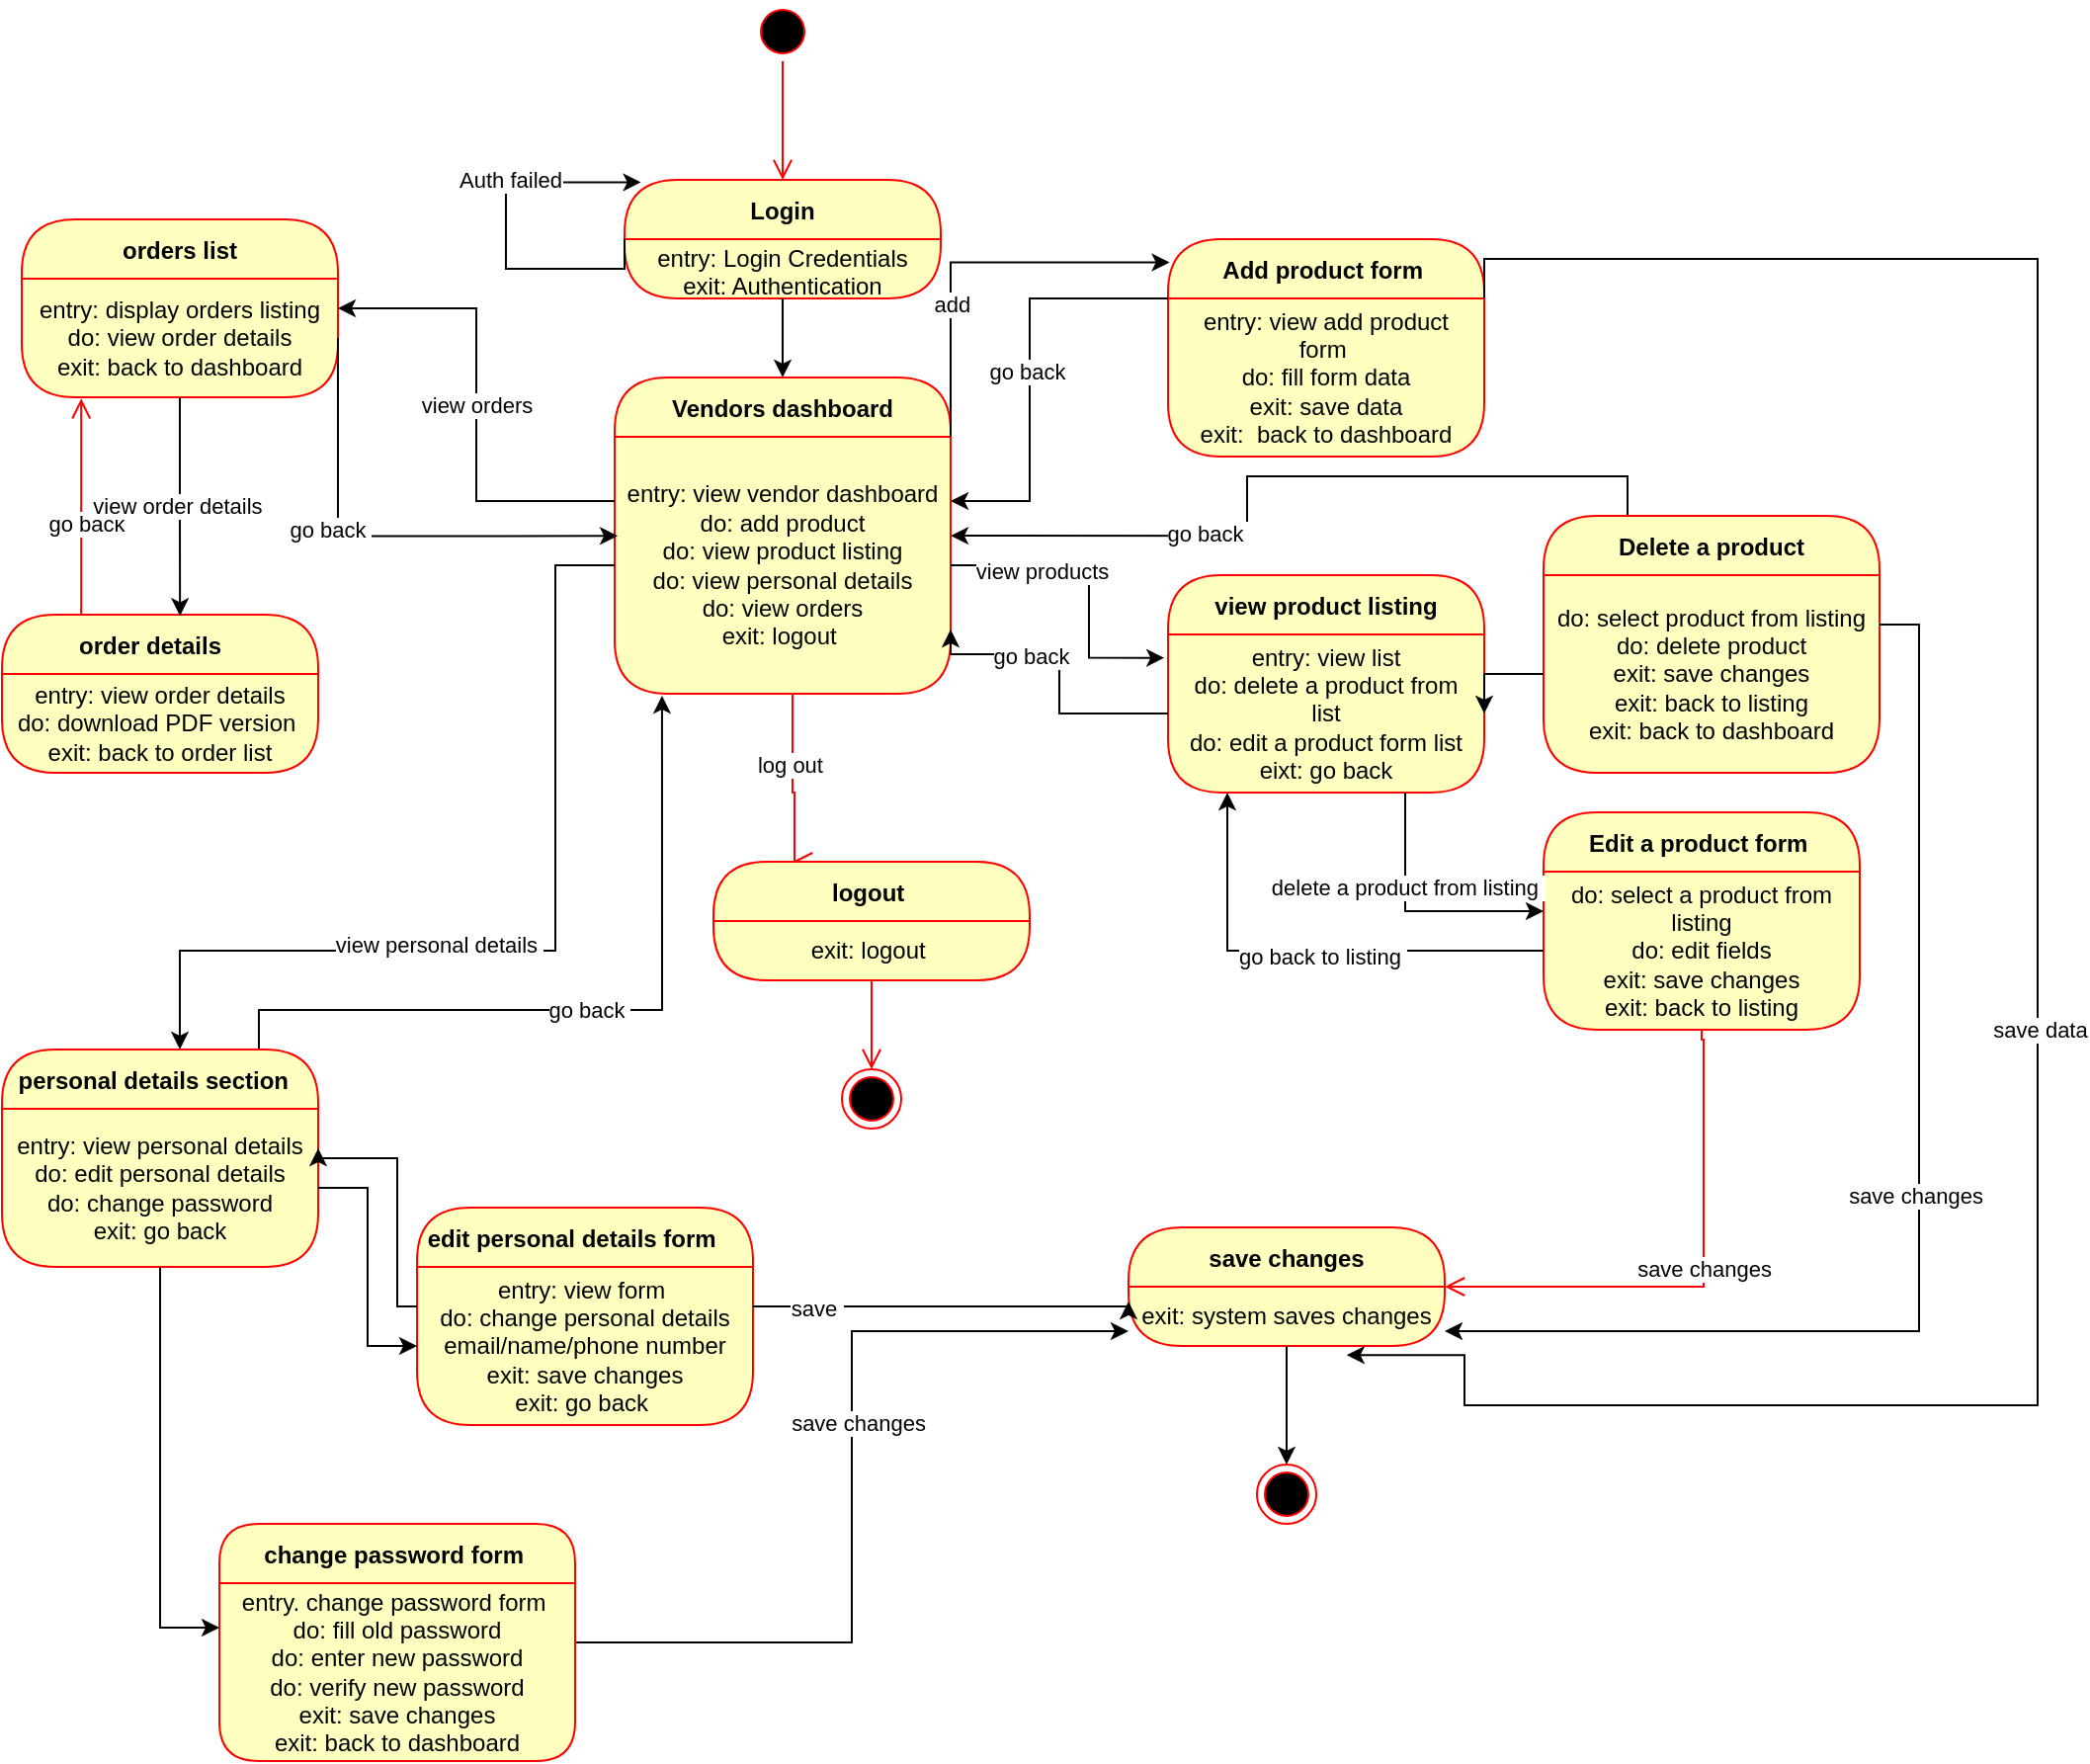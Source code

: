 <mxfile version="21.3.6" type="google">
  <diagram name="Page-1" id="YEYczNm4YxqXwCunGsAs">
    <mxGraphModel grid="1" page="1" gridSize="10" guides="1" tooltips="1" connect="1" arrows="1" fold="1" pageScale="1" pageWidth="850" pageHeight="1100" math="0" shadow="0">
      <root>
        <mxCell id="0" />
        <mxCell id="1" parent="0" />
        <mxCell id="-Exdfhr_4zLHXmEItlJo-1" value="" style="ellipse;html=1;shape=startState;fillColor=#000000;strokeColor=#ff0000;" vertex="1" parent="1">
          <mxGeometry x="400" y="10" width="30" height="30" as="geometry" />
        </mxCell>
        <mxCell id="-Exdfhr_4zLHXmEItlJo-2" value="" style="edgeStyle=orthogonalEdgeStyle;html=1;verticalAlign=bottom;endArrow=open;endSize=8;strokeColor=#ff0000;rounded=0;entryX=0.5;entryY=0;entryDx=0;entryDy=0;" edge="1" parent="1" source="-Exdfhr_4zLHXmEItlJo-1" target="-Exdfhr_4zLHXmEItlJo-6">
          <mxGeometry relative="1" as="geometry">
            <mxPoint x="420" y="110" as="targetPoint" />
          </mxGeometry>
        </mxCell>
        <mxCell id="-Exdfhr_4zLHXmEItlJo-3" value="Vendors dashboard" style="swimlane;fontStyle=1;align=center;verticalAlign=middle;childLayout=stackLayout;horizontal=1;startSize=30;horizontalStack=0;resizeParent=0;resizeLast=1;container=0;fontColor=#000000;collapsible=0;rounded=1;arcSize=30;strokeColor=#ff0000;fillColor=#ffffc0;swimlaneFillColor=#ffffc0;dropTarget=0;" vertex="1" parent="1">
          <mxGeometry x="330" y="200" width="170" height="160" as="geometry" />
        </mxCell>
        <mxCell id="-Exdfhr_4zLHXmEItlJo-4" value="entry: view vendor dashboard&lt;br&gt;do: add product&lt;br&gt;do: view product listing&lt;br&gt;do: view personal details&lt;br&gt;do: view orders&lt;br&gt;exit: logout&amp;nbsp;" style="text;html=1;strokeColor=none;fillColor=none;align=center;verticalAlign=middle;spacingLeft=4;spacingRight=4;whiteSpace=wrap;overflow=hidden;rotatable=0;fontColor=#000000;" vertex="1" parent="-Exdfhr_4zLHXmEItlJo-3">
          <mxGeometry y="30" width="170" height="130" as="geometry" />
        </mxCell>
        <mxCell id="-Exdfhr_4zLHXmEItlJo-5" value="" style="edgeStyle=orthogonalEdgeStyle;html=1;verticalAlign=bottom;endArrow=open;endSize=8;strokeColor=#ff0000;rounded=0;entryX=0.25;entryY=0;entryDx=0;entryDy=0;" edge="1" parent="1" source="-Exdfhr_4zLHXmEItlJo-3" target="-Exdfhr_4zLHXmEItlJo-87">
          <mxGeometry relative="1" as="geometry">
            <mxPoint x="420" y="470" as="targetPoint" />
            <Array as="points">
              <mxPoint x="420" y="410" />
              <mxPoint x="421" y="410" />
            </Array>
          </mxGeometry>
        </mxCell>
        <mxCell id="-Exdfhr_4zLHXmEItlJo-96" value="log out&amp;nbsp;" style="edgeLabel;html=1;align=center;verticalAlign=middle;resizable=0;points=[];" connectable="0" vertex="1" parent="-Exdfhr_4zLHXmEItlJo-5">
          <mxGeometry x="-0.168" relative="1" as="geometry">
            <mxPoint as="offset" />
          </mxGeometry>
        </mxCell>
        <mxCell id="-Exdfhr_4zLHXmEItlJo-6" value="Login" style="swimlane;fontStyle=1;align=center;verticalAlign=middle;childLayout=stackLayout;horizontal=1;startSize=30;horizontalStack=0;resizeParent=0;resizeLast=1;container=0;fontColor=#000000;collapsible=0;rounded=1;arcSize=30;strokeColor=#ff0000;fillColor=#ffffc0;swimlaneFillColor=#ffffc0;dropTarget=0;" vertex="1" parent="1">
          <mxGeometry x="335" y="100" width="160" height="60" as="geometry" />
        </mxCell>
        <mxCell id="-Exdfhr_4zLHXmEItlJo-7" style="edgeStyle=orthogonalEdgeStyle;rounded=0;orthogonalLoop=1;jettySize=auto;html=1;exitX=0;exitY=0;exitDx=0;exitDy=0;entryX=0.052;entryY=0.02;entryDx=0;entryDy=0;entryPerimeter=0;" edge="1" parent="-Exdfhr_4zLHXmEItlJo-6" source="-Exdfhr_4zLHXmEItlJo-9" target="-Exdfhr_4zLHXmEItlJo-6">
          <mxGeometry relative="1" as="geometry">
            <Array as="points">
              <mxPoint y="45" />
              <mxPoint x="-60" y="45" />
              <mxPoint x="-60" y="1" />
            </Array>
          </mxGeometry>
        </mxCell>
        <mxCell id="-Exdfhr_4zLHXmEItlJo-8" value="Auth failed" style="edgeLabel;html=1;align=center;verticalAlign=middle;resizable=0;points=[];" connectable="0" vertex="1" parent="-Exdfhr_4zLHXmEItlJo-7">
          <mxGeometry x="0.294" y="1" relative="1" as="geometry">
            <mxPoint as="offset" />
          </mxGeometry>
        </mxCell>
        <mxCell id="-Exdfhr_4zLHXmEItlJo-9" value="entry: Login Credentials&lt;br&gt;exit: Authentication succesful&amp;nbsp;" style="text;html=1;strokeColor=none;fillColor=none;align=center;verticalAlign=middle;spacingLeft=4;spacingRight=4;whiteSpace=wrap;overflow=hidden;rotatable=0;fontColor=#000000;" vertex="1" parent="-Exdfhr_4zLHXmEItlJo-6">
          <mxGeometry y="30" width="160" height="30" as="geometry" />
        </mxCell>
        <mxCell id="-Exdfhr_4zLHXmEItlJo-10" style="edgeStyle=orthogonalEdgeStyle;rounded=0;orthogonalLoop=1;jettySize=auto;html=1;exitX=0.5;exitY=1;exitDx=0;exitDy=0;" edge="1" parent="1" source="-Exdfhr_4zLHXmEItlJo-9" target="-Exdfhr_4zLHXmEItlJo-3">
          <mxGeometry relative="1" as="geometry" />
        </mxCell>
        <mxCell id="-Exdfhr_4zLHXmEItlJo-14" value="Add product form " style="swimlane;fontStyle=1;align=center;verticalAlign=middle;childLayout=stackLayout;horizontal=1;startSize=30;horizontalStack=0;resizeParent=0;resizeLast=1;container=0;fontColor=#000000;collapsible=0;rounded=1;arcSize=30;strokeColor=#ff0000;fillColor=#ffffc0;swimlaneFillColor=#ffffc0;dropTarget=0;" vertex="1" parent="1">
          <mxGeometry x="610" y="130" width="160" height="110" as="geometry" />
        </mxCell>
        <mxCell id="-Exdfhr_4zLHXmEItlJo-15" value="entry: view add product form&amp;nbsp;&lt;br&gt;do: fill form data&lt;br&gt;exit: save data&lt;br&gt;exit:&amp;nbsp; back to dashboard" style="text;html=1;strokeColor=none;fillColor=none;align=center;verticalAlign=middle;spacingLeft=4;spacingRight=4;whiteSpace=wrap;overflow=hidden;rotatable=0;fontColor=#000000;" vertex="1" parent="-Exdfhr_4zLHXmEItlJo-14">
          <mxGeometry y="30" width="160" height="80" as="geometry" />
        </mxCell>
        <mxCell id="-Exdfhr_4zLHXmEItlJo-19" value="entry: view add product form&amp;nbsp;&lt;br&gt;do: fill form data&lt;br&gt;exit: save data&lt;br&gt;exit:&amp;nbsp; back to dashboard" style="text;html=1;strokeColor=none;fillColor=none;align=center;verticalAlign=middle;spacingLeft=4;spacingRight=4;whiteSpace=wrap;overflow=hidden;rotatable=0;fontColor=#000000;" vertex="1" parent="-Exdfhr_4zLHXmEItlJo-14">
          <mxGeometry y="110" width="160" as="geometry" />
        </mxCell>
        <mxCell id="-Exdfhr_4zLHXmEItlJo-17" style="edgeStyle=orthogonalEdgeStyle;rounded=0;orthogonalLoop=1;jettySize=auto;html=1;exitX=1;exitY=0;exitDx=0;exitDy=0;entryX=0.005;entryY=0.107;entryDx=0;entryDy=0;entryPerimeter=0;" edge="1" parent="1" source="-Exdfhr_4zLHXmEItlJo-4" target="-Exdfhr_4zLHXmEItlJo-14">
          <mxGeometry relative="1" as="geometry" />
        </mxCell>
        <mxCell id="-Exdfhr_4zLHXmEItlJo-92" value="add&amp;nbsp;" style="edgeLabel;html=1;align=center;verticalAlign=middle;resizable=0;points=[];" connectable="0" vertex="1" parent="-Exdfhr_4zLHXmEItlJo-17">
          <mxGeometry x="-0.325" y="-2" relative="1" as="geometry">
            <mxPoint as="offset" />
          </mxGeometry>
        </mxCell>
        <mxCell id="-Exdfhr_4zLHXmEItlJo-20" value="go back&amp;nbsp;" style="edgeStyle=orthogonalEdgeStyle;rounded=0;orthogonalLoop=1;jettySize=auto;html=1;exitX=0;exitY=0;exitDx=0;exitDy=0;entryX=1;entryY=0.25;entryDx=0;entryDy=0;" edge="1" parent="1" source="-Exdfhr_4zLHXmEItlJo-15" target="-Exdfhr_4zLHXmEItlJo-4">
          <mxGeometry relative="1" as="geometry">
            <Array as="points">
              <mxPoint x="540" y="160" />
              <mxPoint x="540" y="263" />
            </Array>
          </mxGeometry>
        </mxCell>
        <mxCell id="-Exdfhr_4zLHXmEItlJo-22" value="view product listing" style="swimlane;fontStyle=1;align=center;verticalAlign=middle;childLayout=stackLayout;horizontal=1;startSize=30;horizontalStack=0;resizeParent=0;resizeLast=1;container=0;fontColor=#000000;collapsible=0;rounded=1;arcSize=30;strokeColor=#ff0000;fillColor=#ffffc0;swimlaneFillColor=#ffffc0;dropTarget=0;" vertex="1" parent="1">
          <mxGeometry x="610" y="300" width="160" height="110" as="geometry" />
        </mxCell>
        <mxCell id="-Exdfhr_4zLHXmEItlJo-31" style="edgeStyle=orthogonalEdgeStyle;rounded=0;orthogonalLoop=1;jettySize=auto;html=1;exitX=1;exitY=0.25;exitDx=0;exitDy=0;" edge="1" parent="-Exdfhr_4zLHXmEItlJo-22" source="-Exdfhr_4zLHXmEItlJo-23">
          <mxGeometry relative="1" as="geometry">
            <mxPoint x="200" y="50" as="targetPoint" />
          </mxGeometry>
        </mxCell>
        <mxCell id="-Exdfhr_4zLHXmEItlJo-23" value="entry: view list&lt;br&gt;do: delete a product from list&lt;br&gt;do: edit a product form list&lt;br&gt;eixt: go back" style="text;html=1;strokeColor=none;fillColor=none;align=center;verticalAlign=middle;spacingLeft=4;spacingRight=4;whiteSpace=wrap;overflow=hidden;rotatable=0;fontColor=#000000;" vertex="1" parent="-Exdfhr_4zLHXmEItlJo-22">
          <mxGeometry y="30" width="160" height="80" as="geometry" />
        </mxCell>
        <mxCell id="-Exdfhr_4zLHXmEItlJo-25" style="edgeStyle=orthogonalEdgeStyle;rounded=0;orthogonalLoop=1;jettySize=auto;html=1;exitX=1;exitY=0.5;exitDx=0;exitDy=0;entryX=-0.012;entryY=0.148;entryDx=0;entryDy=0;entryPerimeter=0;" edge="1" parent="1" source="-Exdfhr_4zLHXmEItlJo-4" target="-Exdfhr_4zLHXmEItlJo-23">
          <mxGeometry relative="1" as="geometry">
            <Array as="points">
              <mxPoint x="570" y="295" />
              <mxPoint x="570" y="342" />
            </Array>
          </mxGeometry>
        </mxCell>
        <mxCell id="-Exdfhr_4zLHXmEItlJo-94" value="view products" style="edgeLabel;html=1;align=center;verticalAlign=middle;resizable=0;points=[];" connectable="0" vertex="1" parent="-Exdfhr_4zLHXmEItlJo-25">
          <mxGeometry x="-0.409" y="-3" relative="1" as="geometry">
            <mxPoint as="offset" />
          </mxGeometry>
        </mxCell>
        <mxCell id="-Exdfhr_4zLHXmEItlJo-26" style="edgeStyle=orthogonalEdgeStyle;rounded=0;orthogonalLoop=1;jettySize=auto;html=1;exitX=0;exitY=0.5;exitDx=0;exitDy=0;entryX=1;entryY=0.75;entryDx=0;entryDy=0;" edge="1" parent="1" source="-Exdfhr_4zLHXmEItlJo-23" target="-Exdfhr_4zLHXmEItlJo-4">
          <mxGeometry relative="1" as="geometry">
            <Array as="points">
              <mxPoint x="555" y="370" />
              <mxPoint x="555" y="340" />
              <mxPoint x="500" y="340" />
            </Array>
          </mxGeometry>
        </mxCell>
        <mxCell id="-Exdfhr_4zLHXmEItlJo-95" value="go back&amp;nbsp;" style="edgeLabel;html=1;align=center;verticalAlign=middle;resizable=0;points=[];" connectable="0" vertex="1" parent="-Exdfhr_4zLHXmEItlJo-26">
          <mxGeometry x="0.288" y="1" relative="1" as="geometry">
            <mxPoint as="offset" />
          </mxGeometry>
        </mxCell>
        <mxCell id="-Exdfhr_4zLHXmEItlJo-33" style="edgeStyle=orthogonalEdgeStyle;rounded=0;orthogonalLoop=1;jettySize=auto;html=1;exitX=0.25;exitY=0;exitDx=0;exitDy=0;entryX=1;entryY=0.385;entryDx=0;entryDy=0;entryPerimeter=0;" edge="1" parent="1" source="-Exdfhr_4zLHXmEItlJo-27" target="-Exdfhr_4zLHXmEItlJo-4">
          <mxGeometry relative="1" as="geometry" />
        </mxCell>
        <mxCell id="-Exdfhr_4zLHXmEItlJo-93" value="go back&amp;nbsp;" style="edgeLabel;html=1;align=center;verticalAlign=middle;resizable=0;points=[];" connectable="0" vertex="1" parent="-Exdfhr_4zLHXmEItlJo-33">
          <mxGeometry x="0.339" y="-1" relative="1" as="geometry">
            <mxPoint as="offset" />
          </mxGeometry>
        </mxCell>
        <mxCell id="-Exdfhr_4zLHXmEItlJo-27" value="Delete a product" style="swimlane;fontStyle=1;align=center;verticalAlign=middle;childLayout=stackLayout;horizontal=1;startSize=30;horizontalStack=0;resizeParent=0;resizeLast=1;container=0;fontColor=#000000;collapsible=0;rounded=1;arcSize=30;strokeColor=#ff0000;fillColor=#ffffc0;swimlaneFillColor=#ffffc0;dropTarget=0;" vertex="1" parent="1">
          <mxGeometry x="800" y="270" width="170" height="130" as="geometry" />
        </mxCell>
        <mxCell id="-Exdfhr_4zLHXmEItlJo-28" value="do: select product from listing&lt;br&gt;do: delete product&lt;br&gt;exit: save changes&lt;br&gt;exit: back to listing&lt;br&gt;exit: back to dashboard" style="text;html=1;strokeColor=none;fillColor=none;align=center;verticalAlign=middle;spacingLeft=4;spacingRight=4;whiteSpace=wrap;overflow=hidden;rotatable=0;fontColor=#000000;" vertex="1" parent="-Exdfhr_4zLHXmEItlJo-27">
          <mxGeometry y="30" width="170" height="100" as="geometry" />
        </mxCell>
        <mxCell id="-Exdfhr_4zLHXmEItlJo-32" style="edgeStyle=orthogonalEdgeStyle;rounded=0;orthogonalLoop=1;jettySize=auto;html=1;exitX=0;exitY=0.5;exitDx=0;exitDy=0;entryX=1;entryY=0.5;entryDx=0;entryDy=0;" edge="1" parent="1" source="-Exdfhr_4zLHXmEItlJo-28" target="-Exdfhr_4zLHXmEItlJo-23">
          <mxGeometry relative="1" as="geometry" />
        </mxCell>
        <mxCell id="-Exdfhr_4zLHXmEItlJo-34" value="Edit a product form " style="swimlane;fontStyle=1;align=center;verticalAlign=middle;childLayout=stackLayout;horizontal=1;startSize=30;horizontalStack=0;resizeParent=0;resizeLast=1;container=0;fontColor=#000000;collapsible=0;rounded=1;arcSize=30;strokeColor=#ff0000;fillColor=#ffffc0;swimlaneFillColor=#ffffc0;dropTarget=0;" vertex="1" parent="1">
          <mxGeometry x="800" y="420" width="160" height="110" as="geometry" />
        </mxCell>
        <mxCell id="-Exdfhr_4zLHXmEItlJo-35" value="do: select a product from listing&lt;br&gt;do: edit fields&lt;br&gt;exit: save changes&lt;br&gt;exit: back to listing&lt;br&gt;" style="text;html=1;strokeColor=none;fillColor=none;align=center;verticalAlign=middle;spacingLeft=4;spacingRight=4;whiteSpace=wrap;overflow=hidden;rotatable=0;fontColor=#000000;" vertex="1" parent="-Exdfhr_4zLHXmEItlJo-34">
          <mxGeometry y="30" width="160" height="80" as="geometry" />
        </mxCell>
        <mxCell id="-Exdfhr_4zLHXmEItlJo-36" value="save changes" style="edgeStyle=orthogonalEdgeStyle;html=1;verticalAlign=bottom;endArrow=open;endSize=8;strokeColor=#ff0000;rounded=0;" edge="1" parent="1" source="-Exdfhr_4zLHXmEItlJo-34" target="-Exdfhr_4zLHXmEItlJo-40">
          <mxGeometry relative="1" as="geometry">
            <mxPoint x="880" y="540" as="targetPoint" />
            <Array as="points">
              <mxPoint x="880" y="535" />
              <mxPoint x="881" y="535" />
            </Array>
          </mxGeometry>
        </mxCell>
        <mxCell id="-Exdfhr_4zLHXmEItlJo-38" style="edgeStyle=orthogonalEdgeStyle;rounded=0;orthogonalLoop=1;jettySize=auto;html=1;exitX=0.75;exitY=1;exitDx=0;exitDy=0;entryX=0;entryY=0.25;entryDx=0;entryDy=0;" edge="1" parent="1" source="-Exdfhr_4zLHXmEItlJo-23" target="-Exdfhr_4zLHXmEItlJo-35">
          <mxGeometry relative="1" as="geometry" />
        </mxCell>
        <mxCell id="-Exdfhr_4zLHXmEItlJo-101" value="delete a product from listing&amp;nbsp;" style="edgeLabel;html=1;align=center;verticalAlign=middle;resizable=0;points=[];" connectable="0" vertex="1" parent="-Exdfhr_4zLHXmEItlJo-38">
          <mxGeometry x="-0.262" y="1" relative="1" as="geometry">
            <mxPoint as="offset" />
          </mxGeometry>
        </mxCell>
        <mxCell id="-Exdfhr_4zLHXmEItlJo-39" style="edgeStyle=orthogonalEdgeStyle;rounded=0;orthogonalLoop=1;jettySize=auto;html=1;exitX=0;exitY=0.5;exitDx=0;exitDy=0;" edge="1" parent="1" source="-Exdfhr_4zLHXmEItlJo-35">
          <mxGeometry relative="1" as="geometry">
            <mxPoint x="640" y="410" as="targetPoint" />
            <Array as="points">
              <mxPoint x="640" y="490" />
              <mxPoint x="640" y="411" />
            </Array>
          </mxGeometry>
        </mxCell>
        <mxCell id="-Exdfhr_4zLHXmEItlJo-100" value="go back to listing&amp;nbsp;" style="edgeLabel;html=1;align=center;verticalAlign=middle;resizable=0;points=[];" connectable="0" vertex="1" parent="-Exdfhr_4zLHXmEItlJo-39">
          <mxGeometry x="-0.065" y="3" relative="1" as="geometry">
            <mxPoint as="offset" />
          </mxGeometry>
        </mxCell>
        <mxCell id="-Exdfhr_4zLHXmEItlJo-40" value="save changes" style="swimlane;fontStyle=1;align=center;verticalAlign=middle;childLayout=stackLayout;horizontal=1;startSize=30;horizontalStack=0;resizeParent=0;resizeLast=1;container=0;fontColor=#000000;collapsible=0;rounded=1;arcSize=30;strokeColor=#ff0000;fillColor=#ffffc0;swimlaneFillColor=#ffffc0;dropTarget=0;" vertex="1" parent="1">
          <mxGeometry x="590" y="630" width="160" height="60" as="geometry" />
        </mxCell>
        <mxCell id="-Exdfhr_4zLHXmEItlJo-41" value="exit: system saves changes" style="text;html=1;strokeColor=none;fillColor=none;align=center;verticalAlign=middle;spacingLeft=4;spacingRight=4;whiteSpace=wrap;overflow=hidden;rotatable=0;fontColor=#000000;" vertex="1" parent="-Exdfhr_4zLHXmEItlJo-40">
          <mxGeometry y="30" width="160" height="30" as="geometry" />
        </mxCell>
        <mxCell id="-Exdfhr_4zLHXmEItlJo-51" style="edgeStyle=orthogonalEdgeStyle;rounded=0;orthogonalLoop=1;jettySize=auto;html=1;exitX=1;exitY=0.25;exitDx=0;exitDy=0;entryX=1;entryY=0.75;entryDx=0;entryDy=0;" edge="1" parent="1" source="-Exdfhr_4zLHXmEItlJo-28" target="-Exdfhr_4zLHXmEItlJo-41">
          <mxGeometry relative="1" as="geometry" />
        </mxCell>
        <mxCell id="-Exdfhr_4zLHXmEItlJo-97" value="save changes" style="edgeLabel;html=1;align=center;verticalAlign=middle;resizable=0;points=[];" connectable="0" vertex="1" parent="-Exdfhr_4zLHXmEItlJo-51">
          <mxGeometry x="0.001" y="-2" relative="1" as="geometry">
            <mxPoint as="offset" />
          </mxGeometry>
        </mxCell>
        <mxCell id="-Exdfhr_4zLHXmEItlJo-52" style="edgeStyle=orthogonalEdgeStyle;rounded=0;orthogonalLoop=1;jettySize=auto;html=1;exitX=1;exitY=0;exitDx=0;exitDy=0;entryX=0.69;entryY=1.153;entryDx=0;entryDy=0;entryPerimeter=0;" edge="1" parent="1" source="-Exdfhr_4zLHXmEItlJo-15" target="-Exdfhr_4zLHXmEItlJo-41">
          <mxGeometry relative="1" as="geometry">
            <Array as="points">
              <mxPoint x="770" y="140" />
              <mxPoint x="1050" y="140" />
              <mxPoint x="1050" y="720" />
              <mxPoint x="760" y="720" />
              <mxPoint x="760" y="695" />
            </Array>
          </mxGeometry>
        </mxCell>
        <mxCell id="-Exdfhr_4zLHXmEItlJo-102" value="save data" style="edgeLabel;html=1;align=center;verticalAlign=middle;resizable=0;points=[];" connectable="0" vertex="1" parent="-Exdfhr_4zLHXmEItlJo-52">
          <mxGeometry x="0.099" y="1" relative="1" as="geometry">
            <mxPoint as="offset" />
          </mxGeometry>
        </mxCell>
        <mxCell id="-Exdfhr_4zLHXmEItlJo-53" value="" style="ellipse;html=1;shape=endState;fillColor=#000000;strokeColor=#ff0000;" vertex="1" parent="1">
          <mxGeometry x="655" y="750" width="30" height="30" as="geometry" />
        </mxCell>
        <mxCell id="-Exdfhr_4zLHXmEItlJo-54" style="edgeStyle=orthogonalEdgeStyle;rounded=0;orthogonalLoop=1;jettySize=auto;html=1;exitX=0.5;exitY=1;exitDx=0;exitDy=0;" edge="1" parent="1" source="-Exdfhr_4zLHXmEItlJo-41" target="-Exdfhr_4zLHXmEItlJo-53">
          <mxGeometry relative="1" as="geometry" />
        </mxCell>
        <mxCell id="-Exdfhr_4zLHXmEItlJo-55" value="orders list" style="swimlane;fontStyle=1;align=center;verticalAlign=middle;childLayout=stackLayout;horizontal=1;startSize=30;horizontalStack=0;resizeParent=0;resizeLast=1;container=0;fontColor=#000000;collapsible=0;rounded=1;arcSize=30;strokeColor=#ff0000;fillColor=#ffffc0;swimlaneFillColor=#ffffc0;dropTarget=0;" vertex="1" parent="1">
          <mxGeometry x="30" y="120" width="160" height="90" as="geometry" />
        </mxCell>
        <mxCell id="-Exdfhr_4zLHXmEItlJo-56" value="entry: display orders listing&lt;br&gt;do: view order details&lt;br&gt;exit: back to dashboard" style="text;html=1;strokeColor=none;fillColor=none;align=center;verticalAlign=middle;spacingLeft=4;spacingRight=4;whiteSpace=wrap;overflow=hidden;rotatable=0;fontColor=#000000;" vertex="1" parent="-Exdfhr_4zLHXmEItlJo-55">
          <mxGeometry y="30" width="160" height="60" as="geometry" />
        </mxCell>
        <mxCell id="-Exdfhr_4zLHXmEItlJo-58" value="order details   " style="swimlane;fontStyle=1;align=center;verticalAlign=middle;childLayout=stackLayout;horizontal=1;startSize=30;horizontalStack=0;resizeParent=0;resizeLast=1;container=0;fontColor=#000000;collapsible=0;rounded=1;arcSize=30;strokeColor=#ff0000;fillColor=#ffffc0;swimlaneFillColor=#ffffc0;dropTarget=0;" vertex="1" parent="1">
          <mxGeometry x="20" y="320" width="160" height="80" as="geometry" />
        </mxCell>
        <mxCell id="-Exdfhr_4zLHXmEItlJo-59" value="entry: view order details&lt;br&gt;do: download PDF version&amp;nbsp;&lt;br&gt;exit: back to order list" style="text;html=1;strokeColor=none;fillColor=none;align=center;verticalAlign=middle;spacingLeft=4;spacingRight=4;whiteSpace=wrap;overflow=hidden;rotatable=0;fontColor=#000000;" vertex="1" parent="-Exdfhr_4zLHXmEItlJo-58">
          <mxGeometry y="30" width="160" height="50" as="geometry" />
        </mxCell>
        <mxCell id="-Exdfhr_4zLHXmEItlJo-60" value="" style="edgeStyle=orthogonalEdgeStyle;html=1;verticalAlign=bottom;endArrow=open;endSize=8;strokeColor=#ff0000;rounded=0;entryX=0.188;entryY=1.01;entryDx=0;entryDy=0;entryPerimeter=0;" edge="1" parent="1" source="-Exdfhr_4zLHXmEItlJo-58" target="-Exdfhr_4zLHXmEItlJo-56">
          <mxGeometry relative="1" as="geometry">
            <mxPoint x="140" y="535" as="targetPoint" />
            <Array as="points">
              <mxPoint x="60" y="370" />
              <mxPoint x="60" y="370" />
            </Array>
          </mxGeometry>
        </mxCell>
        <mxCell id="-Exdfhr_4zLHXmEItlJo-65" value="go back&amp;nbsp;" style="edgeLabel;html=1;align=center;verticalAlign=middle;resizable=0;points=[];" connectable="0" vertex="1" parent="-Exdfhr_4zLHXmEItlJo-60">
          <mxGeometry x="-0.156" y="-4" relative="1" as="geometry">
            <mxPoint as="offset" />
          </mxGeometry>
        </mxCell>
        <mxCell id="-Exdfhr_4zLHXmEItlJo-62" value="view orders" style="edgeStyle=orthogonalEdgeStyle;rounded=0;orthogonalLoop=1;jettySize=auto;html=1;exitX=0;exitY=0.25;exitDx=0;exitDy=0;entryX=1;entryY=0.25;entryDx=0;entryDy=0;" edge="1" parent="1" source="-Exdfhr_4zLHXmEItlJo-4" target="-Exdfhr_4zLHXmEItlJo-56">
          <mxGeometry relative="1" as="geometry" />
        </mxCell>
        <mxCell id="-Exdfhr_4zLHXmEItlJo-63" style="edgeStyle=orthogonalEdgeStyle;rounded=0;orthogonalLoop=1;jettySize=auto;html=1;exitX=1;exitY=0.5;exitDx=0;exitDy=0;entryX=0.009;entryY=0.386;entryDx=0;entryDy=0;entryPerimeter=0;" edge="1" parent="1" source="-Exdfhr_4zLHXmEItlJo-56" target="-Exdfhr_4zLHXmEItlJo-4">
          <mxGeometry relative="1" as="geometry">
            <Array as="points">
              <mxPoint x="190" y="280" />
            </Array>
          </mxGeometry>
        </mxCell>
        <mxCell id="-Exdfhr_4zLHXmEItlJo-64" value="go back&amp;nbsp;" style="edgeLabel;html=1;align=center;verticalAlign=middle;resizable=0;points=[];" connectable="0" vertex="1" parent="-Exdfhr_4zLHXmEItlJo-63">
          <mxGeometry x="-0.198" y="-3" relative="1" as="geometry">
            <mxPoint x="-1" as="offset" />
          </mxGeometry>
        </mxCell>
        <mxCell id="-Exdfhr_4zLHXmEItlJo-84" value="go back&amp;nbsp;" style="edgeStyle=orthogonalEdgeStyle;rounded=0;orthogonalLoop=1;jettySize=auto;html=1;exitX=0.75;exitY=0;exitDx=0;exitDy=0;entryX=0.141;entryY=1.008;entryDx=0;entryDy=0;entryPerimeter=0;" edge="1" parent="1" source="-Exdfhr_4zLHXmEItlJo-67" target="-Exdfhr_4zLHXmEItlJo-4">
          <mxGeometry relative="1" as="geometry">
            <Array as="points">
              <mxPoint x="150" y="520" />
              <mxPoint x="354" y="520" />
            </Array>
          </mxGeometry>
        </mxCell>
        <mxCell id="-Exdfhr_4zLHXmEItlJo-67" value="personal details section  " style="swimlane;fontStyle=1;align=center;verticalAlign=middle;childLayout=stackLayout;horizontal=1;startSize=30;horizontalStack=0;resizeParent=0;resizeLast=1;container=0;fontColor=#000000;collapsible=0;rounded=1;arcSize=30;strokeColor=#ff0000;fillColor=#ffffc0;swimlaneFillColor=#ffffc0;dropTarget=0;" vertex="1" parent="1">
          <mxGeometry x="20" y="540" width="160" height="110" as="geometry" />
        </mxCell>
        <mxCell id="-Exdfhr_4zLHXmEItlJo-68" value="entry: view personal details&lt;br&gt;do: edit personal details&lt;br&gt;do: change password&lt;br&gt;exit: go back" style="text;html=1;strokeColor=none;fillColor=none;align=center;verticalAlign=middle;spacingLeft=4;spacingRight=4;whiteSpace=wrap;overflow=hidden;rotatable=0;fontColor=#000000;" vertex="1" parent="-Exdfhr_4zLHXmEItlJo-67">
          <mxGeometry y="30" width="160" height="80" as="geometry" />
        </mxCell>
        <mxCell id="-Exdfhr_4zLHXmEItlJo-70" value="edit personal details form    " style="swimlane;fontStyle=1;align=center;verticalAlign=middle;childLayout=stackLayout;horizontal=1;startSize=30;horizontalStack=0;resizeParent=0;resizeLast=1;container=0;fontColor=#000000;collapsible=0;rounded=1;arcSize=30;strokeColor=#ff0000;fillColor=#ffffc0;swimlaneFillColor=#ffffc0;dropTarget=0;" vertex="1" parent="1">
          <mxGeometry x="230" y="620" width="170" height="110" as="geometry" />
        </mxCell>
        <mxCell id="-Exdfhr_4zLHXmEItlJo-71" value="entry: view form&amp;nbsp;&lt;br&gt;do: change personal details email/name/phone number&lt;br&gt;exit: save changes&lt;br&gt;exit: go back&amp;nbsp;" style="text;html=1;strokeColor=none;fillColor=none;align=center;verticalAlign=middle;spacingLeft=4;spacingRight=4;whiteSpace=wrap;overflow=hidden;rotatable=0;fontColor=#000000;" vertex="1" parent="-Exdfhr_4zLHXmEItlJo-70">
          <mxGeometry y="30" width="170" height="80" as="geometry" />
        </mxCell>
        <mxCell id="-Exdfhr_4zLHXmEItlJo-73" style="edgeStyle=orthogonalEdgeStyle;rounded=0;orthogonalLoop=1;jettySize=auto;html=1;exitX=1;exitY=0.5;exitDx=0;exitDy=0;entryX=0;entryY=0.5;entryDx=0;entryDy=0;" edge="1" parent="1" source="-Exdfhr_4zLHXmEItlJo-68" target="-Exdfhr_4zLHXmEItlJo-71">
          <mxGeometry relative="1" as="geometry" />
        </mxCell>
        <mxCell id="-Exdfhr_4zLHXmEItlJo-74" style="edgeStyle=orthogonalEdgeStyle;rounded=0;orthogonalLoop=1;jettySize=auto;html=1;exitX=0;exitY=0.25;exitDx=0;exitDy=0;entryX=1;entryY=0.25;entryDx=0;entryDy=0;" edge="1" parent="1" source="-Exdfhr_4zLHXmEItlJo-71" target="-Exdfhr_4zLHXmEItlJo-68">
          <mxGeometry relative="1" as="geometry">
            <Array as="points">
              <mxPoint x="220" y="670" />
              <mxPoint x="220" y="595" />
            </Array>
          </mxGeometry>
        </mxCell>
        <mxCell id="-Exdfhr_4zLHXmEItlJo-75" style="edgeStyle=orthogonalEdgeStyle;rounded=0;orthogonalLoop=1;jettySize=auto;html=1;exitX=1;exitY=0.25;exitDx=0;exitDy=0;entryX=0;entryY=0.25;entryDx=0;entryDy=0;" edge="1" parent="1" source="-Exdfhr_4zLHXmEItlJo-71" target="-Exdfhr_4zLHXmEItlJo-41">
          <mxGeometry relative="1" as="geometry">
            <Array as="points">
              <mxPoint x="590" y="670" />
            </Array>
          </mxGeometry>
        </mxCell>
        <mxCell id="-Exdfhr_4zLHXmEItlJo-99" value="save&amp;nbsp;" style="edgeLabel;html=1;align=center;verticalAlign=middle;resizable=0;points=[];" connectable="0" vertex="1" parent="-Exdfhr_4zLHXmEItlJo-75">
          <mxGeometry x="-0.67" y="-1" relative="1" as="geometry">
            <mxPoint as="offset" />
          </mxGeometry>
        </mxCell>
        <mxCell id="-Exdfhr_4zLHXmEItlJo-81" style="edgeStyle=orthogonalEdgeStyle;rounded=0;orthogonalLoop=1;jettySize=auto;html=1;entryX=0;entryY=0.75;entryDx=0;entryDy=0;" edge="1" parent="1" source="-Exdfhr_4zLHXmEItlJo-79" target="-Exdfhr_4zLHXmEItlJo-41">
          <mxGeometry relative="1" as="geometry">
            <mxPoint x="500" y="690" as="targetPoint" />
          </mxGeometry>
        </mxCell>
        <mxCell id="-Exdfhr_4zLHXmEItlJo-98" value="save changes" style="edgeLabel;html=1;align=center;verticalAlign=middle;resizable=0;points=[];" connectable="0" vertex="1" parent="-Exdfhr_4zLHXmEItlJo-81">
          <mxGeometry x="0.147" y="-3" relative="1" as="geometry">
            <mxPoint as="offset" />
          </mxGeometry>
        </mxCell>
        <mxCell id="-Exdfhr_4zLHXmEItlJo-79" value="change password form " style="swimlane;fontStyle=1;align=center;verticalAlign=middle;childLayout=stackLayout;horizontal=1;startSize=30;horizontalStack=0;resizeParent=0;resizeLast=1;container=0;fontColor=#000000;collapsible=0;rounded=1;arcSize=22;strokeColor=#ff0000;fillColor=#ffffc0;swimlaneFillColor=#ffffc0;dropTarget=0;" vertex="1" parent="1">
          <mxGeometry x="130" y="780" width="180" height="120" as="geometry" />
        </mxCell>
        <mxCell id="-Exdfhr_4zLHXmEItlJo-80" value="entry. change password form&amp;nbsp;&lt;br&gt;do: fill old password&lt;br style=&quot;border-color: var(--border-color);&quot;&gt;do: enter new password&lt;br style=&quot;border-color: var(--border-color);&quot;&gt;do: verify new password&lt;br style=&quot;border-color: var(--border-color);&quot;&gt;exit: save changes&lt;br style=&quot;border-color: var(--border-color);&quot;&gt;exit: back to dashboard" style="text;html=1;strokeColor=none;fillColor=none;align=center;verticalAlign=middle;spacingLeft=4;spacingRight=4;whiteSpace=wrap;overflow=hidden;rotatable=0;fontColor=#000000;" vertex="1" parent="-Exdfhr_4zLHXmEItlJo-79">
          <mxGeometry y="30" width="180" height="90" as="geometry" />
        </mxCell>
        <mxCell id="-Exdfhr_4zLHXmEItlJo-82" style="edgeStyle=orthogonalEdgeStyle;rounded=0;orthogonalLoop=1;jettySize=auto;html=1;exitX=0.5;exitY=1;exitDx=0;exitDy=0;entryX=0;entryY=0.25;entryDx=0;entryDy=0;" edge="1" parent="1" source="-Exdfhr_4zLHXmEItlJo-68" target="-Exdfhr_4zLHXmEItlJo-80">
          <mxGeometry relative="1" as="geometry" />
        </mxCell>
        <mxCell id="-Exdfhr_4zLHXmEItlJo-83" style="edgeStyle=orthogonalEdgeStyle;rounded=0;orthogonalLoop=1;jettySize=auto;html=1;exitX=0;exitY=0.5;exitDx=0;exitDy=0;" edge="1" parent="1" source="-Exdfhr_4zLHXmEItlJo-4" target="-Exdfhr_4zLHXmEItlJo-67">
          <mxGeometry relative="1" as="geometry">
            <Array as="points">
              <mxPoint x="300" y="295" />
              <mxPoint x="300" y="490" />
              <mxPoint x="110" y="490" />
            </Array>
          </mxGeometry>
        </mxCell>
        <mxCell id="-Exdfhr_4zLHXmEItlJo-85" value="view personal details&amp;nbsp;" style="edgeLabel;html=1;align=center;verticalAlign=middle;resizable=0;points=[];" connectable="0" vertex="1" parent="-Exdfhr_4zLHXmEItlJo-83">
          <mxGeometry x="0.222" y="-3" relative="1" as="geometry">
            <mxPoint as="offset" />
          </mxGeometry>
        </mxCell>
        <mxCell id="-Exdfhr_4zLHXmEItlJo-86" value="view order details&amp;nbsp;" style="edgeStyle=orthogonalEdgeStyle;rounded=0;orthogonalLoop=1;jettySize=auto;html=1;exitX=0.5;exitY=1;exitDx=0;exitDy=0;entryX=0.563;entryY=0.008;entryDx=0;entryDy=0;entryPerimeter=0;" edge="1" parent="1" source="-Exdfhr_4zLHXmEItlJo-56" target="-Exdfhr_4zLHXmEItlJo-58">
          <mxGeometry relative="1" as="geometry" />
        </mxCell>
        <mxCell id="-Exdfhr_4zLHXmEItlJo-87" value="logout " style="swimlane;fontStyle=1;align=center;verticalAlign=middle;childLayout=stackLayout;horizontal=1;startSize=30;horizontalStack=0;resizeParent=0;resizeLast=1;container=0;fontColor=#000000;collapsible=0;rounded=1;arcSize=30;strokeColor=#ff0000;fillColor=#ffffc0;swimlaneFillColor=#ffffc0;dropTarget=0;" vertex="1" parent="1">
          <mxGeometry x="380" y="445" width="160" height="60" as="geometry" />
        </mxCell>
        <mxCell id="-Exdfhr_4zLHXmEItlJo-88" value="exit: logout&amp;nbsp;" style="text;html=1;strokeColor=none;fillColor=none;align=center;verticalAlign=middle;spacingLeft=4;spacingRight=4;whiteSpace=wrap;overflow=hidden;rotatable=0;fontColor=#000000;" vertex="1" parent="-Exdfhr_4zLHXmEItlJo-87">
          <mxGeometry y="30" width="160" height="30" as="geometry" />
        </mxCell>
        <mxCell id="-Exdfhr_4zLHXmEItlJo-89" value="" style="edgeStyle=orthogonalEdgeStyle;html=1;verticalAlign=bottom;endArrow=open;endSize=8;strokeColor=#ff0000;rounded=0;" edge="1" parent="1" source="-Exdfhr_4zLHXmEItlJo-87" target="-Exdfhr_4zLHXmEItlJo-90">
          <mxGeometry relative="1" as="geometry">
            <mxPoint x="515" y="590" as="targetPoint" />
          </mxGeometry>
        </mxCell>
        <mxCell id="-Exdfhr_4zLHXmEItlJo-90" value="" style="ellipse;html=1;shape=endState;fillColor=#000000;strokeColor=#ff0000;" vertex="1" parent="1">
          <mxGeometry x="445" y="550" width="30" height="30" as="geometry" />
        </mxCell>
      </root>
    </mxGraphModel>
  </diagram>
</mxfile>

